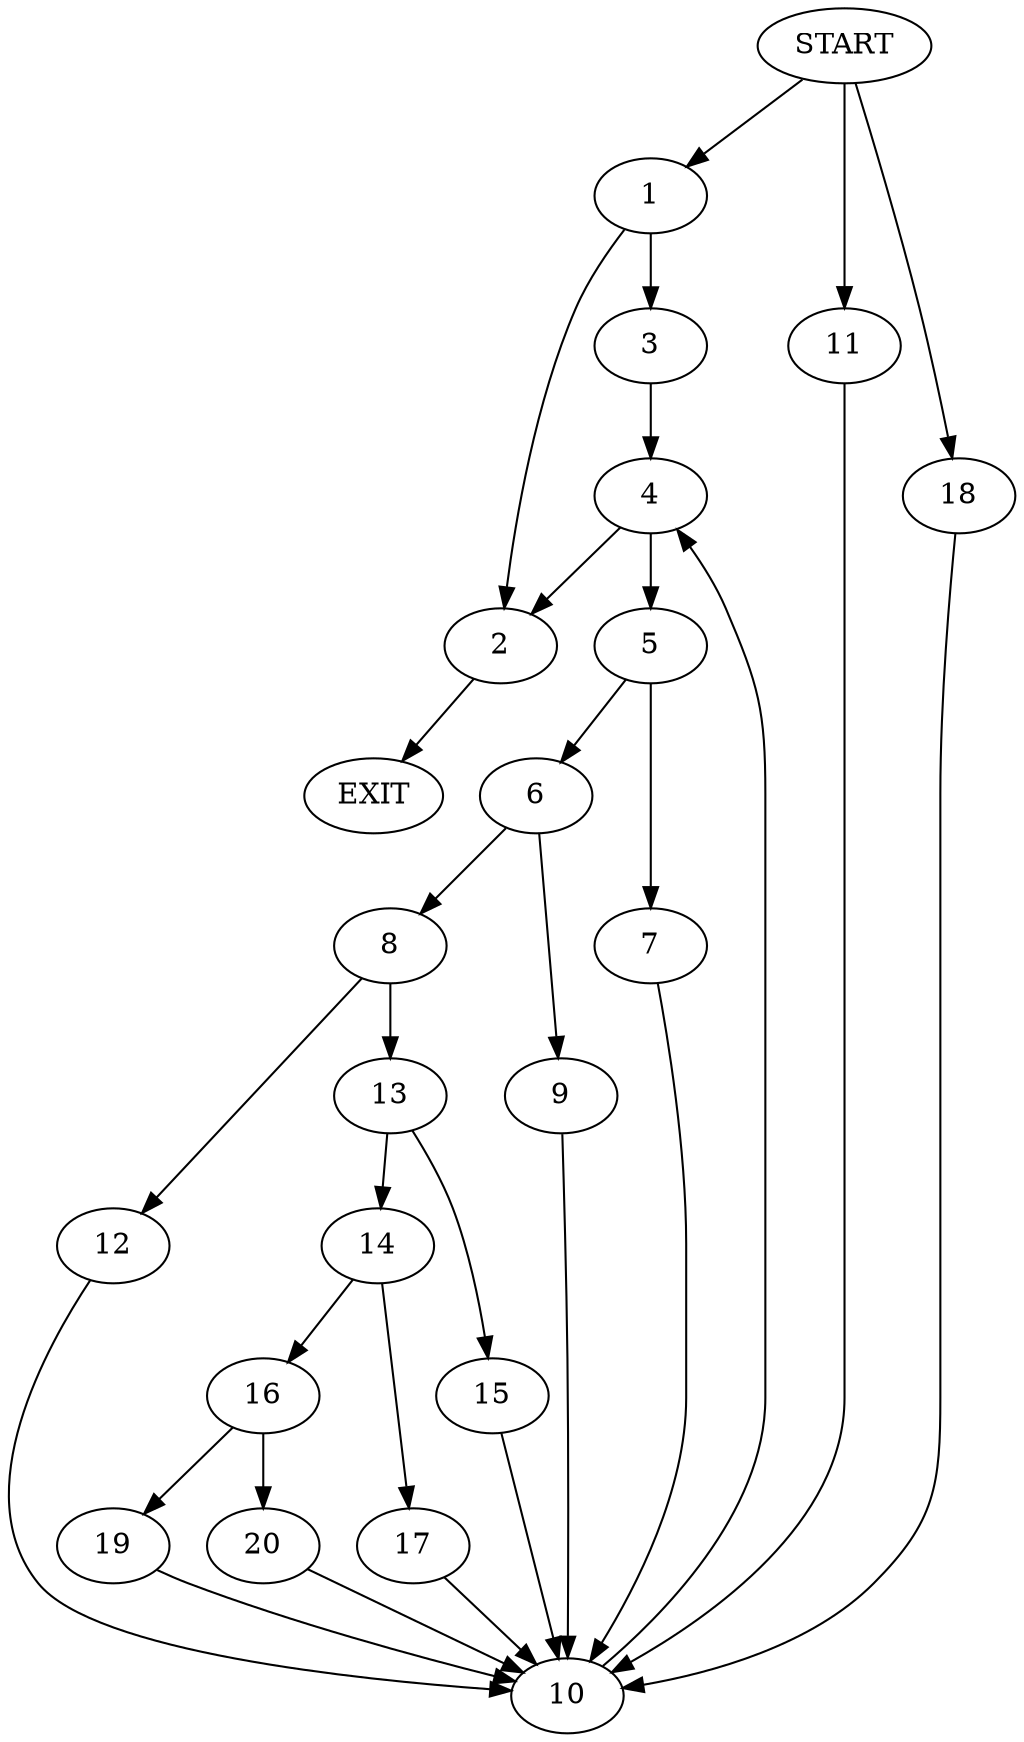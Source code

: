 digraph {
0 [label="START"]
21 [label="EXIT"]
0 -> 1
1 -> 2
1 -> 3
2 -> 21
3 -> 4
4 -> 2
4 -> 5
5 -> 6
5 -> 7
6 -> 8
6 -> 9
7 -> 10
10 -> 4
0 -> 11
11 -> 10
9 -> 10
8 -> 12
8 -> 13
12 -> 10
13 -> 14
13 -> 15
15 -> 10
14 -> 16
14 -> 17
0 -> 18
18 -> 10
17 -> 10
16 -> 19
16 -> 20
19 -> 10
20 -> 10
}
